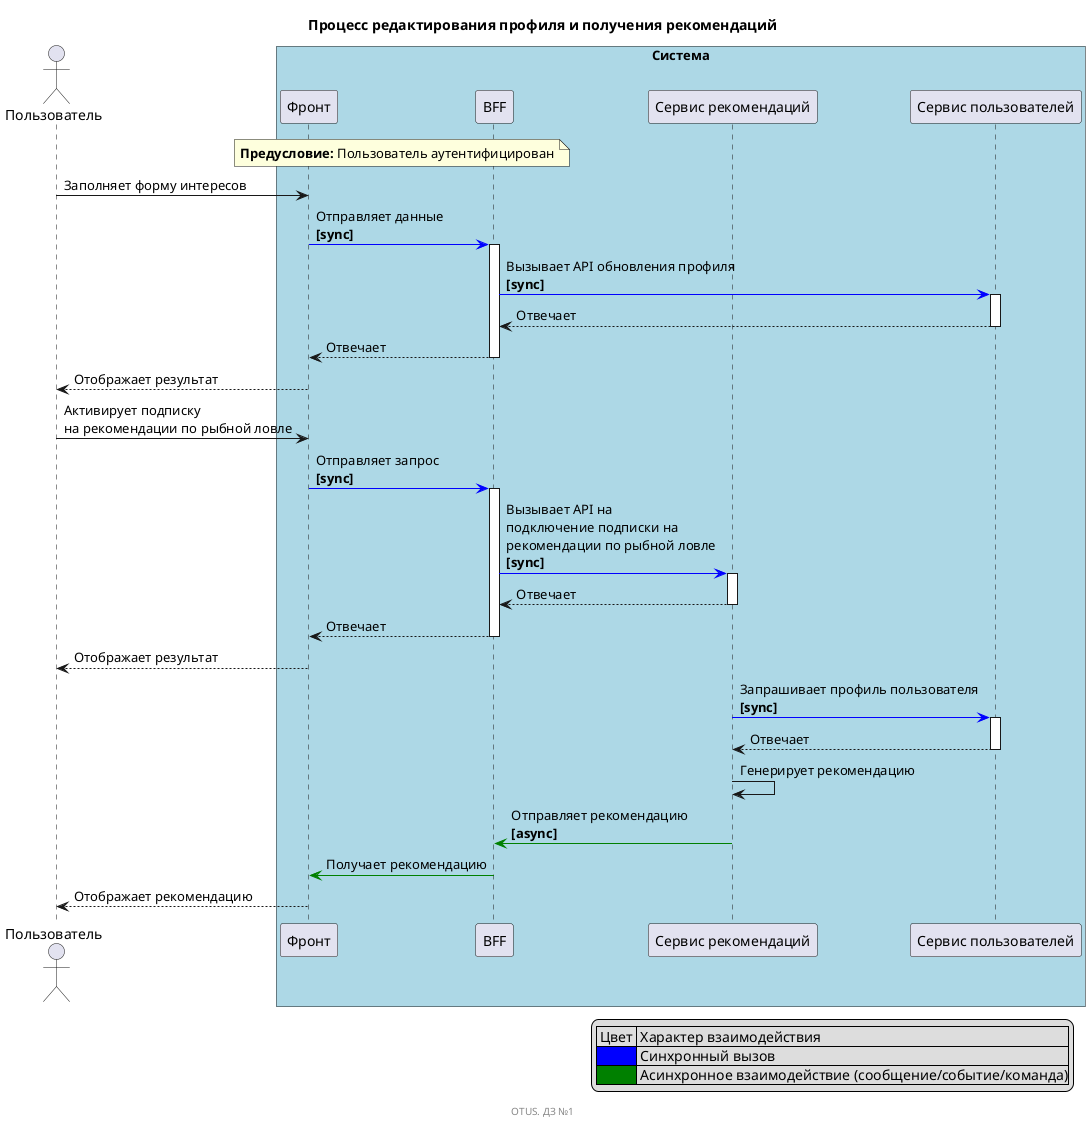 @startuml
title Процесс редактирования профиля и получения рекомендаций
footer OTUS. ДЗ №1

actor "Пользователь" as USER order 1

box "Система" #LightBlue
    participant "Фронт" as FRONT order 10
    participant "BFF" as BFF order 20
    participant "Сервис рекомендаций" as SERVICE_ADVICE order 30
    participant "Сервиc пользователей" as SERVICE_USERS order 40
end box

note over FRONT, BFF
<b>Предусловие:</b> Пользователь аутентифицирован
end note

USER -> FRONT : Заполняет форму интересов
FRONT -[#blue]> BFF ++ : Отправляет данные\n<b>[sync]
BFF -[#blue]> SERVICE_USERS ++: Вызывает API обновления профиля\n<b>[sync]
SERVICE_USERS --> BFF -- : Отвечает
BFF --> FRONT -- : Отвечает
FRONT --> USER : Отображает результат

USER -> FRONT : Активирует подписку\nна рекомендации по рыбной ловле
FRONT -[#blue]> BFF ++ : Отправляет запрос\n<b>[sync]
BFF -[#blue]> SERVICE_ADVICE ++: Вызывает API на\nподключение подписки на\nрекомендации по рыбной ловле\n<b>[sync]
SERVICE_ADVICE --> BFF -- : Отвечает
BFF --> FRONT -- : Отвечает
FRONT --> USER : Отображает результат

SERVICE_ADVICE -[#blue]> SERVICE_USERS ++: Запрашивает профиль пользователя\n<b>[sync]
SERVICE_USERS --> SERVICE_ADVICE -- : Отвечает
SERVICE_ADVICE -> SERVICE_ADVICE : Генерирует рекомендацию
SERVICE_ADVICE -[#green]> BFF : Отправляет рекомендацию\n<b>[async]
BFF -[#green]> FRONT : Получает рекомендацию
FRONT --> USER : Отображает рекомендацию

legend right
| Цвет | Характер взаимодействия |
|<#Blue>| Синхронный вызов |
|<#Green>| Асинхронное взаимодействие (сообщение/событие/команда)|
end legend

@enduml